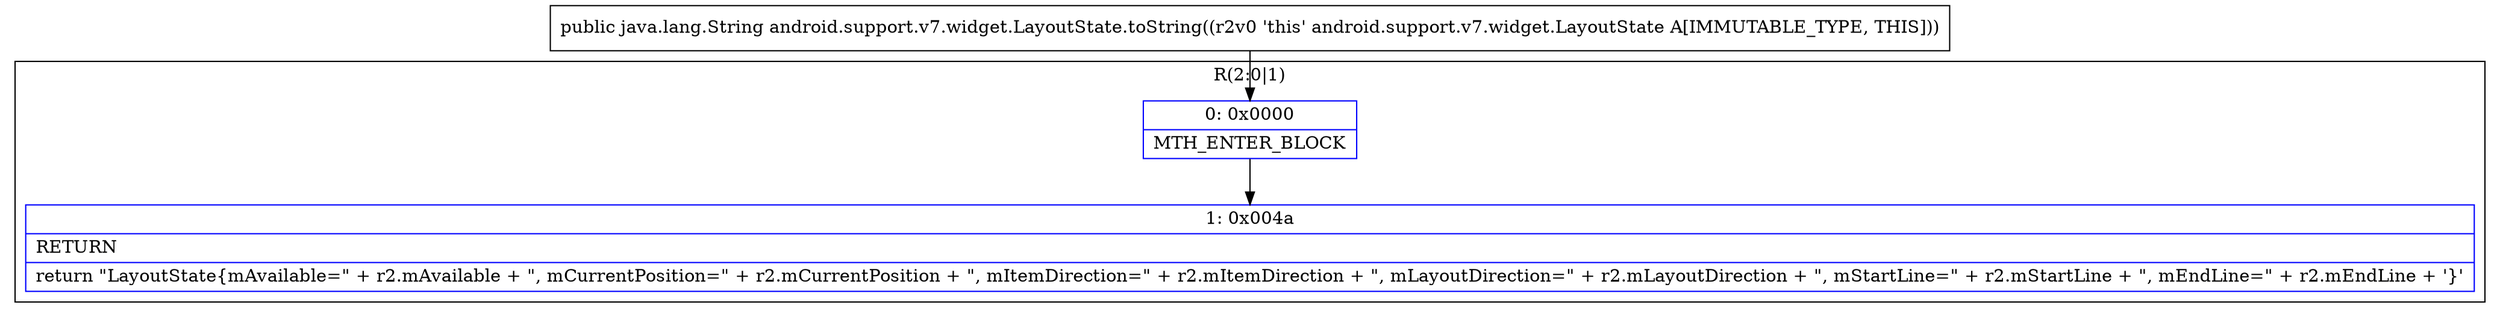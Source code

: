 digraph "CFG forandroid.support.v7.widget.LayoutState.toString()Ljava\/lang\/String;" {
subgraph cluster_Region_1545520273 {
label = "R(2:0|1)";
node [shape=record,color=blue];
Node_0 [shape=record,label="{0\:\ 0x0000|MTH_ENTER_BLOCK\l}"];
Node_1 [shape=record,label="{1\:\ 0x004a|RETURN\l|return \"LayoutState\{mAvailable=\" + r2.mAvailable + \", mCurrentPosition=\" + r2.mCurrentPosition + \", mItemDirection=\" + r2.mItemDirection + \", mLayoutDirection=\" + r2.mLayoutDirection + \", mStartLine=\" + r2.mStartLine + \", mEndLine=\" + r2.mEndLine + '\}'\l}"];
}
MethodNode[shape=record,label="{public java.lang.String android.support.v7.widget.LayoutState.toString((r2v0 'this' android.support.v7.widget.LayoutState A[IMMUTABLE_TYPE, THIS])) }"];
MethodNode -> Node_0;
Node_0 -> Node_1;
}

